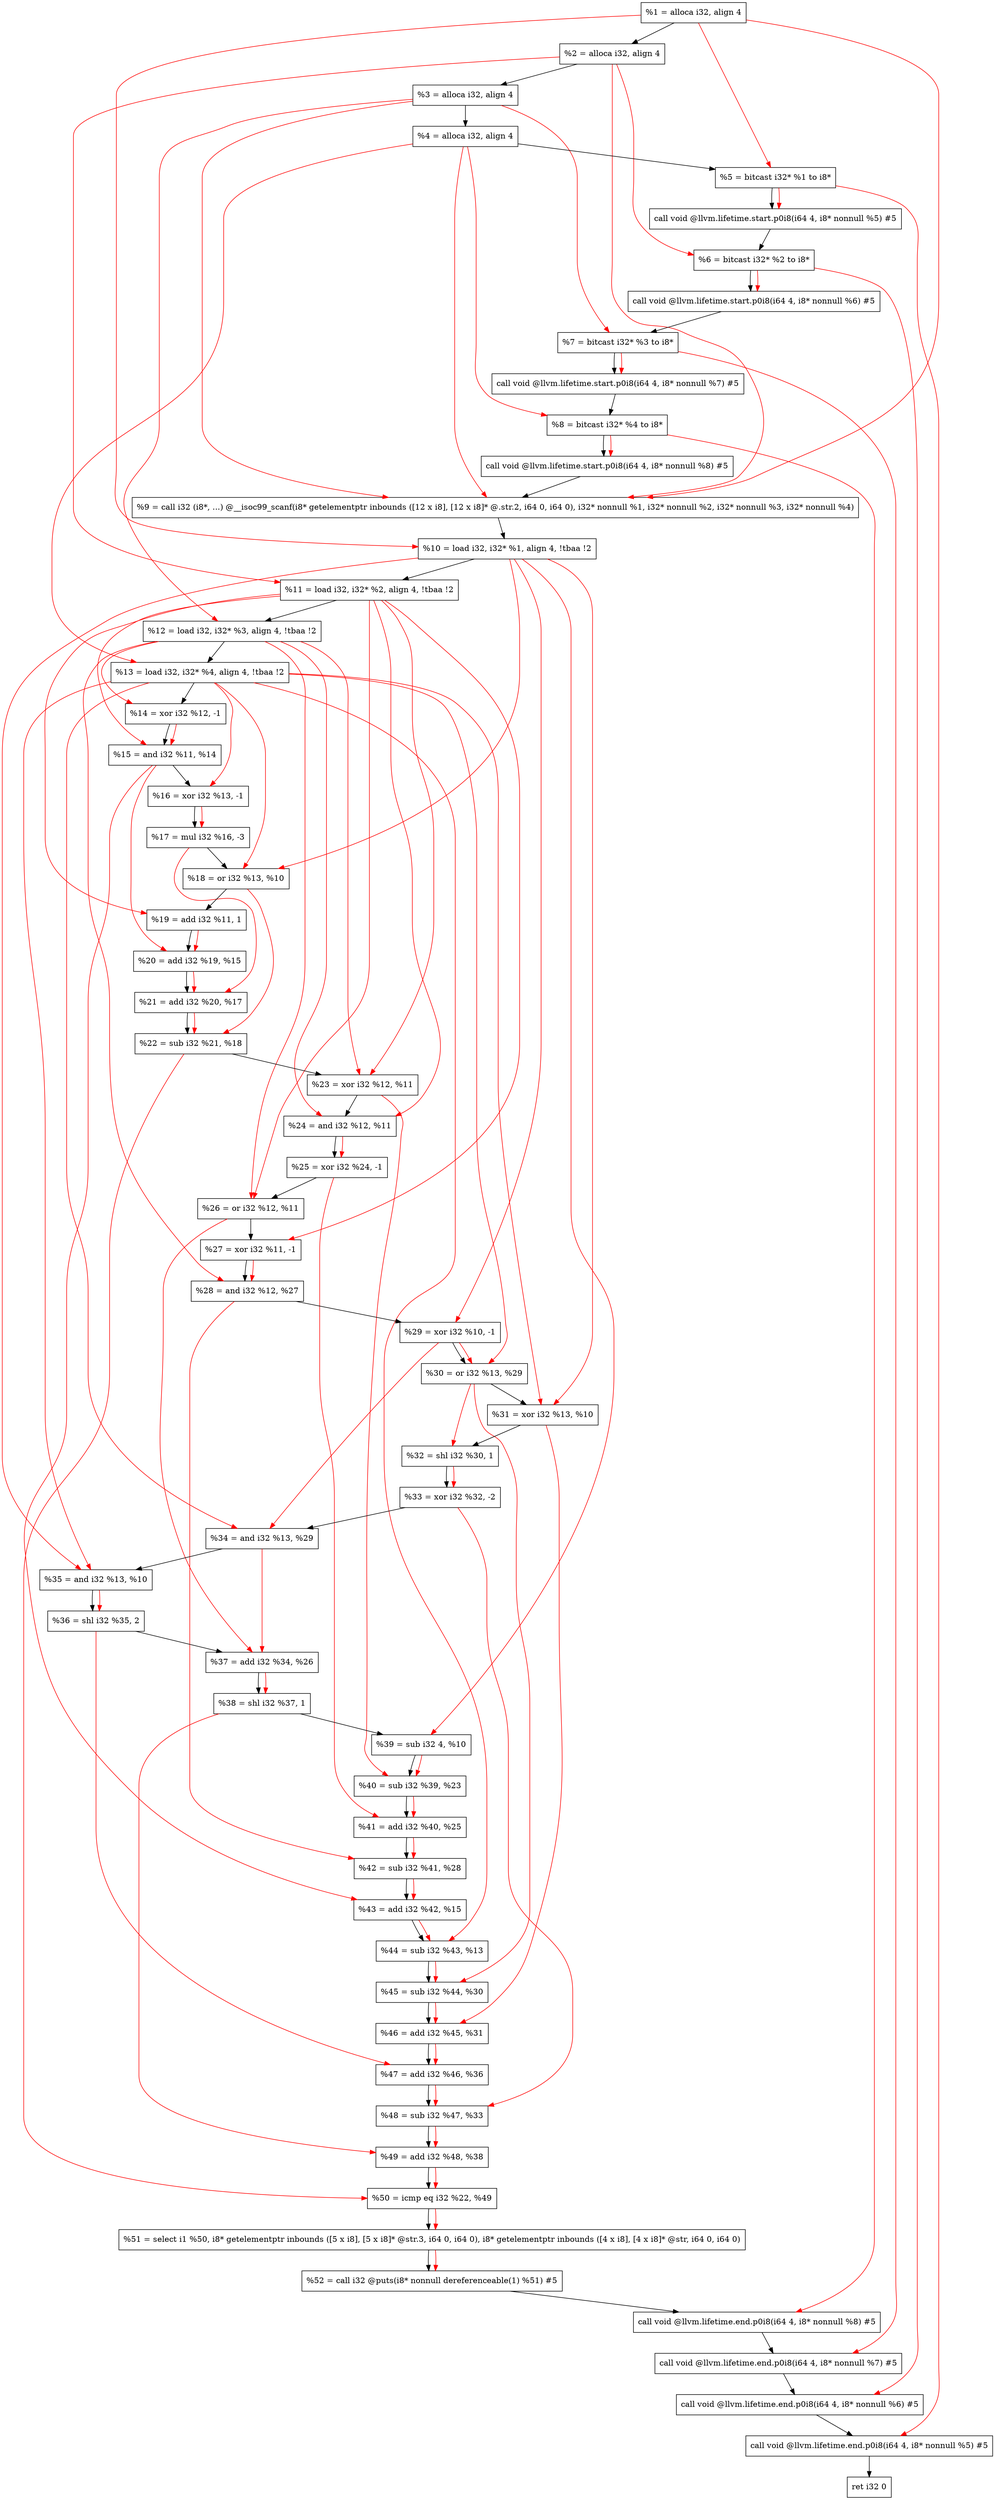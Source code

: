 digraph "DFG for'main' function" {
	Node0x1974a08[shape=record, label="  %1 = alloca i32, align 4"];
	Node0x1974a88[shape=record, label="  %2 = alloca i32, align 4"];
	Node0x1974b18[shape=record, label="  %3 = alloca i32, align 4"];
	Node0x1974b78[shape=record, label="  %4 = alloca i32, align 4"];
	Node0x1974c28[shape=record, label="  %5 = bitcast i32* %1 to i8*"];
	Node0x1975058[shape=record, label="  call void @llvm.lifetime.start.p0i8(i64 4, i8* nonnull %5) #5"];
	Node0x1975138[shape=record, label="  %6 = bitcast i32* %2 to i8*"];
	Node0x1975238[shape=record, label="  call void @llvm.lifetime.start.p0i8(i64 4, i8* nonnull %6) #5"];
	Node0x19752f8[shape=record, label="  %7 = bitcast i32* %3 to i8*"];
	Node0x19753a8[shape=record, label="  call void @llvm.lifetime.start.p0i8(i64 4, i8* nonnull %7) #5"];
	Node0x1975468[shape=record, label="  %8 = bitcast i32* %4 to i8*"];
	Node0x1975518[shape=record, label="  call void @llvm.lifetime.start.p0i8(i64 4, i8* nonnull %8) #5"];
	Node0x196fab0[shape=record, label="  %9 = call i32 (i8*, ...) @__isoc99_scanf(i8* getelementptr inbounds ([12 x i8], [12 x i8]* @.str.2, i64 0, i64 0), i32* nonnull %1, i32* nonnull %2, i32* nonnull %3, i32* nonnull %4)"];
	Node0x1975718[shape=record, label="  %10 = load i32, i32* %1, align 4, !tbaa !2"];
	Node0x1976688[shape=record, label="  %11 = load i32, i32* %2, align 4, !tbaa !2"];
	Node0x1976cf8[shape=record, label="  %12 = load i32, i32* %3, align 4, !tbaa !2"];
	Node0x1976d58[shape=record, label="  %13 = load i32, i32* %4, align 4, !tbaa !2"];
	Node0x1976dd0[shape=record, label="  %14 = xor i32 %12, -1"];
	Node0x1976e40[shape=record, label="  %15 = and i32 %11, %14"];
	Node0x1976eb0[shape=record, label="  %16 = xor i32 %13, -1"];
	Node0x1976f20[shape=record, label="  %17 = mul i32 %16, -3"];
	Node0x1976f90[shape=record, label="  %18 = or i32 %13, %10"];
	Node0x1977000[shape=record, label="  %19 = add i32 %11, 1"];
	Node0x1977070[shape=record, label="  %20 = add i32 %19, %15"];
	Node0x19770e0[shape=record, label="  %21 = add i32 %20, %17"];
	Node0x1977150[shape=record, label="  %22 = sub i32 %21, %18"];
	Node0x19771c0[shape=record, label="  %23 = xor i32 %12, %11"];
	Node0x1977230[shape=record, label="  %24 = and i32 %12, %11"];
	Node0x19772a0[shape=record, label="  %25 = xor i32 %24, -1"];
	Node0x1977310[shape=record, label="  %26 = or i32 %12, %11"];
	Node0x1977380[shape=record, label="  %27 = xor i32 %11, -1"];
	Node0x19773f0[shape=record, label="  %28 = and i32 %12, %27"];
	Node0x1977460[shape=record, label="  %29 = xor i32 %10, -1"];
	Node0x19774d0[shape=record, label="  %30 = or i32 %13, %29"];
	Node0x1977540[shape=record, label="  %31 = xor i32 %13, %10"];
	Node0x19775b0[shape=record, label="  %32 = shl i32 %30, 1"];
	Node0x1977620[shape=record, label="  %33 = xor i32 %32, -2"];
	Node0x1977690[shape=record, label="  %34 = and i32 %13, %29"];
	Node0x1977700[shape=record, label="  %35 = and i32 %13, %10"];
	Node0x1977770[shape=record, label="  %36 = shl i32 %35, 2"];
	Node0x19777e0[shape=record, label="  %37 = add i32 %34, %26"];
	Node0x1977850[shape=record, label="  %38 = shl i32 %37, 1"];
	Node0x19778c0[shape=record, label="  %39 = sub i32 4, %10"];
	Node0x1977930[shape=record, label="  %40 = sub i32 %39, %23"];
	Node0x19779a0[shape=record, label="  %41 = add i32 %40, %25"];
	Node0x1977a10[shape=record, label="  %42 = sub i32 %41, %28"];
	Node0x1977a80[shape=record, label="  %43 = add i32 %42, %15"];
	Node0x1977af0[shape=record, label="  %44 = sub i32 %43, %13"];
	Node0x1977b60[shape=record, label="  %45 = sub i32 %44, %30"];
	Node0x1977bd0[shape=record, label="  %46 = add i32 %45, %31"];
	Node0x1977c40[shape=record, label="  %47 = add i32 %46, %36"];
	Node0x1977cb0[shape=record, label="  %48 = sub i32 %47, %33"];
	Node0x1977d20[shape=record, label="  %49 = add i32 %48, %38"];
	Node0x1977d90[shape=record, label="  %50 = icmp eq i32 %22, %49"];
	Node0x19148b8[shape=record, label="  %51 = select i1 %50, i8* getelementptr inbounds ([5 x i8], [5 x i8]* @str.3, i64 0, i64 0), i8* getelementptr inbounds ([4 x i8], [4 x i8]* @str, i64 0, i64 0)"];
	Node0x1977e20[shape=record, label="  %52 = call i32 @puts(i8* nonnull dereferenceable(1) %51) #5"];
	Node0x19780c8[shape=record, label="  call void @llvm.lifetime.end.p0i8(i64 4, i8* nonnull %8) #5"];
	Node0x1978228[shape=record, label="  call void @llvm.lifetime.end.p0i8(i64 4, i8* nonnull %7) #5"];
	Node0x1978338[shape=record, label="  call void @llvm.lifetime.end.p0i8(i64 4, i8* nonnull %6) #5"];
	Node0x1978448[shape=record, label="  call void @llvm.lifetime.end.p0i8(i64 4, i8* nonnull %5) #5"];
	Node0x1978508[shape=record, label="  ret i32 0"];
	Node0x1974a08 -> Node0x1974a88;
	Node0x1974a88 -> Node0x1974b18;
	Node0x1974b18 -> Node0x1974b78;
	Node0x1974b78 -> Node0x1974c28;
	Node0x1974c28 -> Node0x1975058;
	Node0x1975058 -> Node0x1975138;
	Node0x1975138 -> Node0x1975238;
	Node0x1975238 -> Node0x19752f8;
	Node0x19752f8 -> Node0x19753a8;
	Node0x19753a8 -> Node0x1975468;
	Node0x1975468 -> Node0x1975518;
	Node0x1975518 -> Node0x196fab0;
	Node0x196fab0 -> Node0x1975718;
	Node0x1975718 -> Node0x1976688;
	Node0x1976688 -> Node0x1976cf8;
	Node0x1976cf8 -> Node0x1976d58;
	Node0x1976d58 -> Node0x1976dd0;
	Node0x1976dd0 -> Node0x1976e40;
	Node0x1976e40 -> Node0x1976eb0;
	Node0x1976eb0 -> Node0x1976f20;
	Node0x1976f20 -> Node0x1976f90;
	Node0x1976f90 -> Node0x1977000;
	Node0x1977000 -> Node0x1977070;
	Node0x1977070 -> Node0x19770e0;
	Node0x19770e0 -> Node0x1977150;
	Node0x1977150 -> Node0x19771c0;
	Node0x19771c0 -> Node0x1977230;
	Node0x1977230 -> Node0x19772a0;
	Node0x19772a0 -> Node0x1977310;
	Node0x1977310 -> Node0x1977380;
	Node0x1977380 -> Node0x19773f0;
	Node0x19773f0 -> Node0x1977460;
	Node0x1977460 -> Node0x19774d0;
	Node0x19774d0 -> Node0x1977540;
	Node0x1977540 -> Node0x19775b0;
	Node0x19775b0 -> Node0x1977620;
	Node0x1977620 -> Node0x1977690;
	Node0x1977690 -> Node0x1977700;
	Node0x1977700 -> Node0x1977770;
	Node0x1977770 -> Node0x19777e0;
	Node0x19777e0 -> Node0x1977850;
	Node0x1977850 -> Node0x19778c0;
	Node0x19778c0 -> Node0x1977930;
	Node0x1977930 -> Node0x19779a0;
	Node0x19779a0 -> Node0x1977a10;
	Node0x1977a10 -> Node0x1977a80;
	Node0x1977a80 -> Node0x1977af0;
	Node0x1977af0 -> Node0x1977b60;
	Node0x1977b60 -> Node0x1977bd0;
	Node0x1977bd0 -> Node0x1977c40;
	Node0x1977c40 -> Node0x1977cb0;
	Node0x1977cb0 -> Node0x1977d20;
	Node0x1977d20 -> Node0x1977d90;
	Node0x1977d90 -> Node0x19148b8;
	Node0x19148b8 -> Node0x1977e20;
	Node0x1977e20 -> Node0x19780c8;
	Node0x19780c8 -> Node0x1978228;
	Node0x1978228 -> Node0x1978338;
	Node0x1978338 -> Node0x1978448;
	Node0x1978448 -> Node0x1978508;
edge [color=red]
	Node0x1974a08 -> Node0x1974c28;
	Node0x1974c28 -> Node0x1975058;
	Node0x1974a88 -> Node0x1975138;
	Node0x1975138 -> Node0x1975238;
	Node0x1974b18 -> Node0x19752f8;
	Node0x19752f8 -> Node0x19753a8;
	Node0x1974b78 -> Node0x1975468;
	Node0x1975468 -> Node0x1975518;
	Node0x1974a08 -> Node0x196fab0;
	Node0x1974a88 -> Node0x196fab0;
	Node0x1974b18 -> Node0x196fab0;
	Node0x1974b78 -> Node0x196fab0;
	Node0x1974a08 -> Node0x1975718;
	Node0x1974a88 -> Node0x1976688;
	Node0x1974b18 -> Node0x1976cf8;
	Node0x1974b78 -> Node0x1976d58;
	Node0x1976cf8 -> Node0x1976dd0;
	Node0x1976688 -> Node0x1976e40;
	Node0x1976dd0 -> Node0x1976e40;
	Node0x1976d58 -> Node0x1976eb0;
	Node0x1976eb0 -> Node0x1976f20;
	Node0x1976d58 -> Node0x1976f90;
	Node0x1975718 -> Node0x1976f90;
	Node0x1976688 -> Node0x1977000;
	Node0x1977000 -> Node0x1977070;
	Node0x1976e40 -> Node0x1977070;
	Node0x1977070 -> Node0x19770e0;
	Node0x1976f20 -> Node0x19770e0;
	Node0x19770e0 -> Node0x1977150;
	Node0x1976f90 -> Node0x1977150;
	Node0x1976cf8 -> Node0x19771c0;
	Node0x1976688 -> Node0x19771c0;
	Node0x1976cf8 -> Node0x1977230;
	Node0x1976688 -> Node0x1977230;
	Node0x1977230 -> Node0x19772a0;
	Node0x1976cf8 -> Node0x1977310;
	Node0x1976688 -> Node0x1977310;
	Node0x1976688 -> Node0x1977380;
	Node0x1976cf8 -> Node0x19773f0;
	Node0x1977380 -> Node0x19773f0;
	Node0x1975718 -> Node0x1977460;
	Node0x1976d58 -> Node0x19774d0;
	Node0x1977460 -> Node0x19774d0;
	Node0x1976d58 -> Node0x1977540;
	Node0x1975718 -> Node0x1977540;
	Node0x19774d0 -> Node0x19775b0;
	Node0x19775b0 -> Node0x1977620;
	Node0x1976d58 -> Node0x1977690;
	Node0x1977460 -> Node0x1977690;
	Node0x1976d58 -> Node0x1977700;
	Node0x1975718 -> Node0x1977700;
	Node0x1977700 -> Node0x1977770;
	Node0x1977690 -> Node0x19777e0;
	Node0x1977310 -> Node0x19777e0;
	Node0x19777e0 -> Node0x1977850;
	Node0x1975718 -> Node0x19778c0;
	Node0x19778c0 -> Node0x1977930;
	Node0x19771c0 -> Node0x1977930;
	Node0x1977930 -> Node0x19779a0;
	Node0x19772a0 -> Node0x19779a0;
	Node0x19779a0 -> Node0x1977a10;
	Node0x19773f0 -> Node0x1977a10;
	Node0x1977a10 -> Node0x1977a80;
	Node0x1976e40 -> Node0x1977a80;
	Node0x1977a80 -> Node0x1977af0;
	Node0x1976d58 -> Node0x1977af0;
	Node0x1977af0 -> Node0x1977b60;
	Node0x19774d0 -> Node0x1977b60;
	Node0x1977b60 -> Node0x1977bd0;
	Node0x1977540 -> Node0x1977bd0;
	Node0x1977bd0 -> Node0x1977c40;
	Node0x1977770 -> Node0x1977c40;
	Node0x1977c40 -> Node0x1977cb0;
	Node0x1977620 -> Node0x1977cb0;
	Node0x1977cb0 -> Node0x1977d20;
	Node0x1977850 -> Node0x1977d20;
	Node0x1977150 -> Node0x1977d90;
	Node0x1977d20 -> Node0x1977d90;
	Node0x1977d90 -> Node0x19148b8;
	Node0x19148b8 -> Node0x1977e20;
	Node0x1975468 -> Node0x19780c8;
	Node0x19752f8 -> Node0x1978228;
	Node0x1975138 -> Node0x1978338;
	Node0x1974c28 -> Node0x1978448;
}
